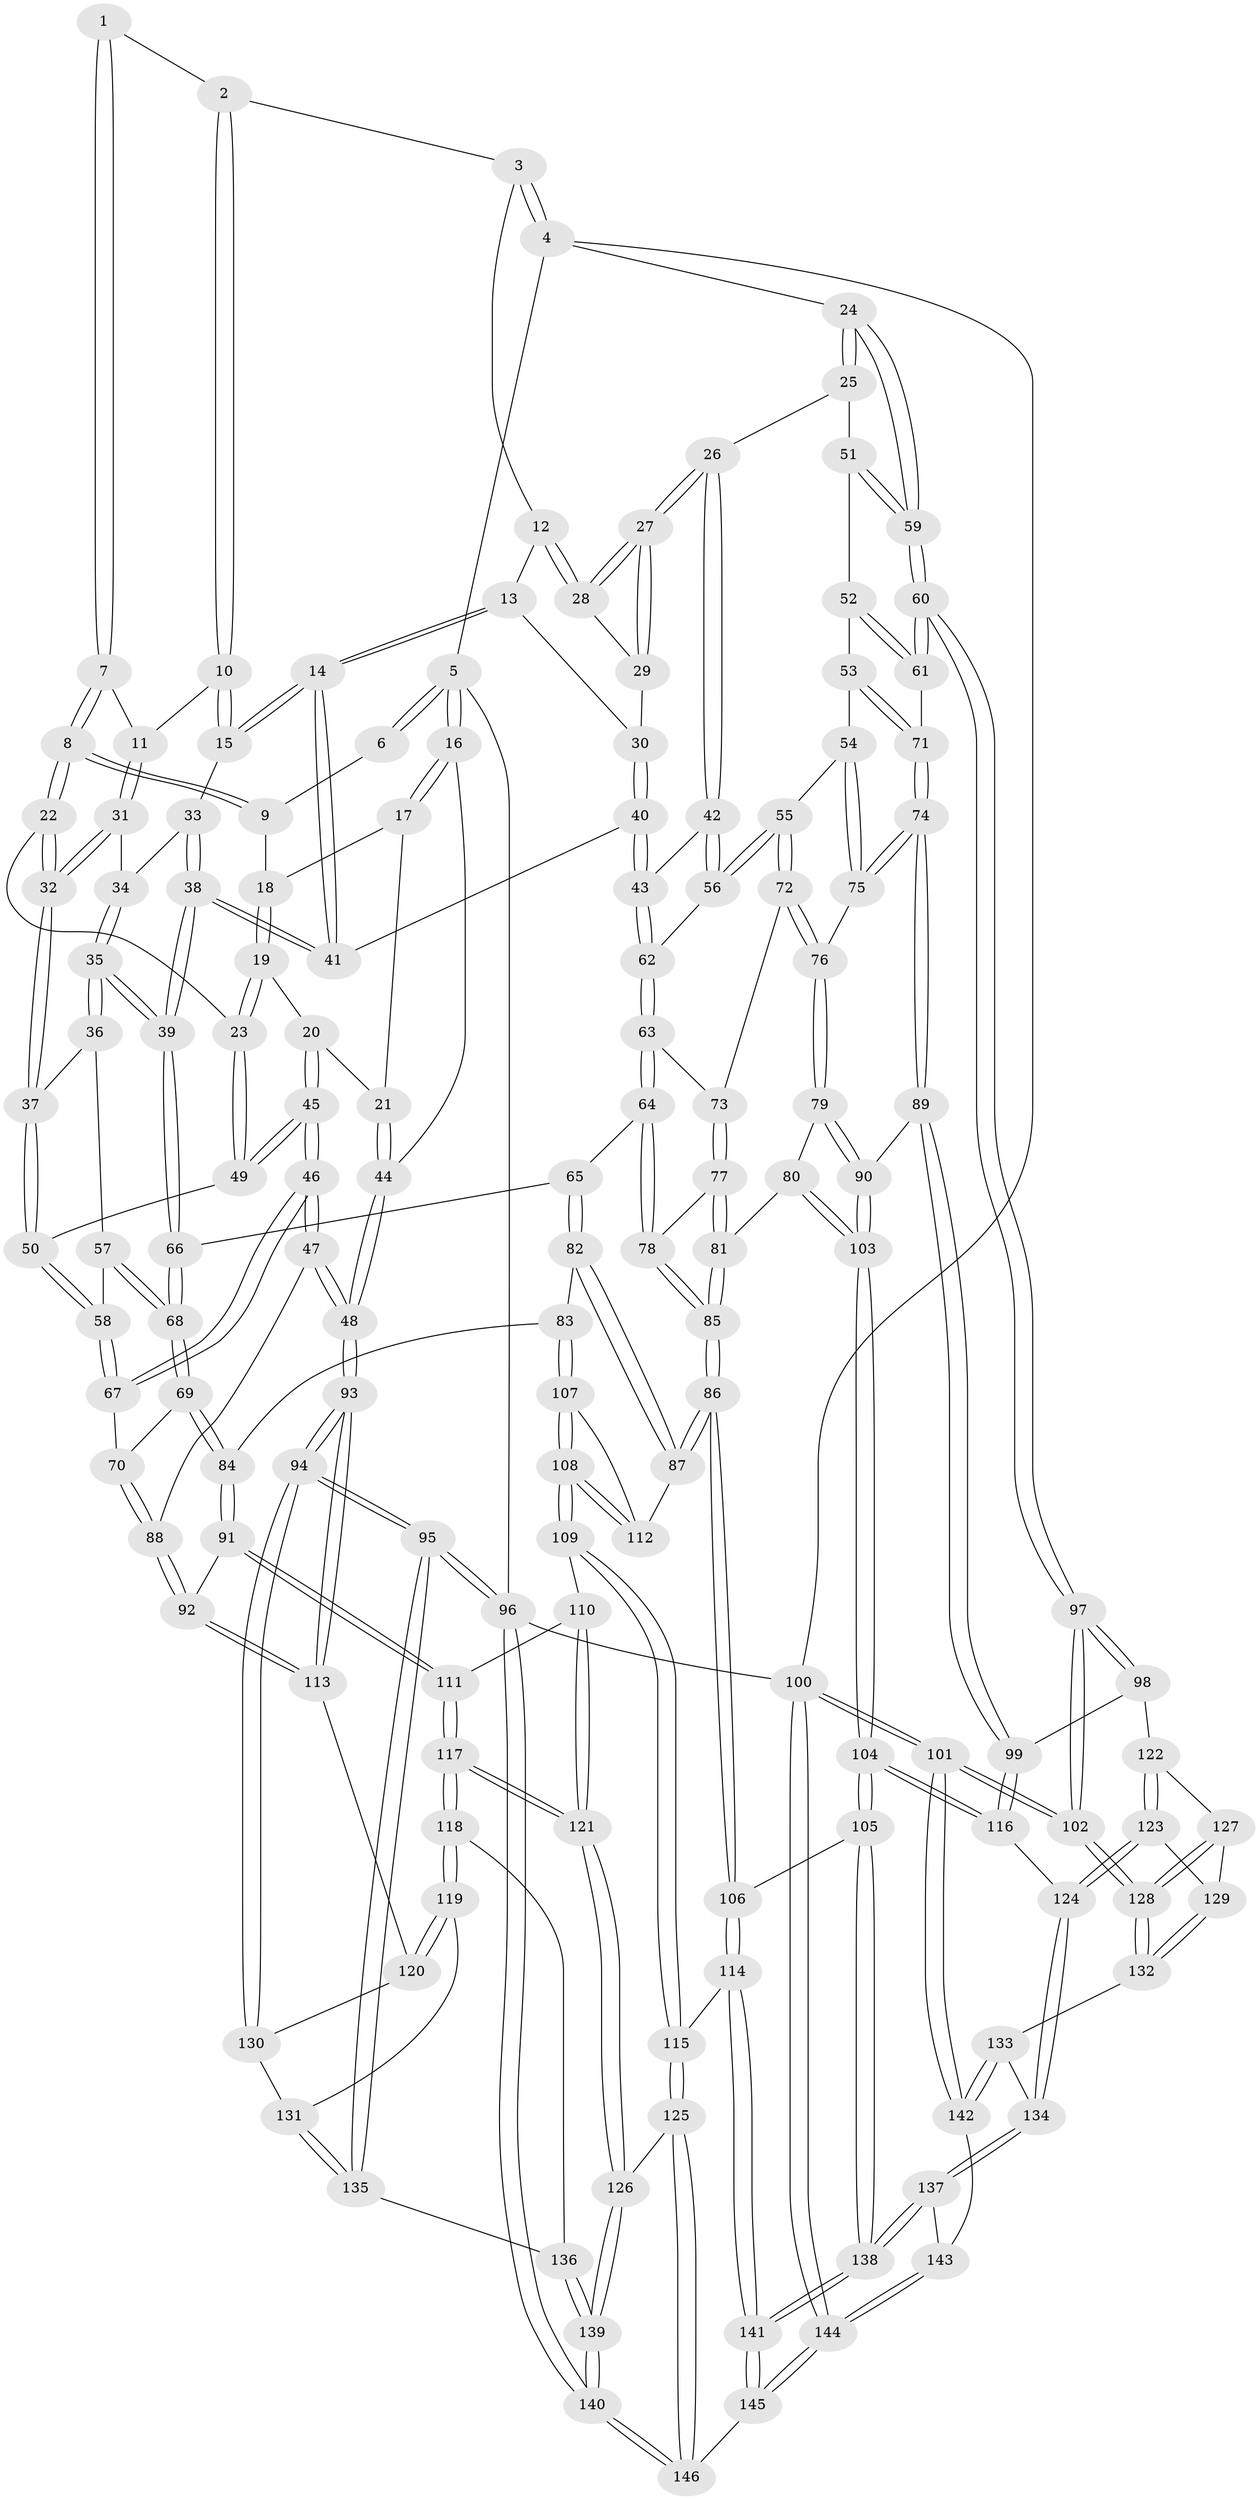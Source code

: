// coarse degree distribution, {4: 0.41379310344827586, 10: 0.017241379310344827, 5: 0.29310344827586204, 3: 0.13793103448275862, 6: 0.05172413793103448, 7: 0.017241379310344827, 2: 0.06896551724137931}
// Generated by graph-tools (version 1.1) at 2025/21/03/04/25 18:21:33]
// undirected, 146 vertices, 362 edges
graph export_dot {
graph [start="1"]
  node [color=gray90,style=filled];
  1 [pos="+0.22574521604192932+0"];
  2 [pos="+0.3738817892935635+0"];
  3 [pos="+0.6783598832560475+0"];
  4 [pos="+1+0"];
  5 [pos="+0+0"];
  6 [pos="+0.1174493832529027+0"];
  7 [pos="+0.20663890839763607+0.026033605245573726"];
  8 [pos="+0.19022436191529685+0.055443831869819174"];
  9 [pos="+0.07155079983121514+0.04432188011929021"];
  10 [pos="+0.39849801229345144+0.010691032528891416"];
  11 [pos="+0.3184803926425078+0.08493583214668658"];
  12 [pos="+0.6742544543224616+0"];
  13 [pos="+0.5726905848005601+0.039362796149192254"];
  14 [pos="+0.49075609832953077+0.11605604745658296"];
  15 [pos="+0.4680728113959545+0.10296687933917686"];
  16 [pos="+0+0"];
  17 [pos="+0.04538141977336007+0.05540372059033138"];
  18 [pos="+0.06021088916039981+0.0545906618518034"];
  19 [pos="+0.09544542035769586+0.13890341981050122"];
  20 [pos="+0.046329428224503304+0.16211365055616436"];
  21 [pos="+0+0.1370829853488405"];
  22 [pos="+0.17717046220754726+0.12971420065375652"];
  23 [pos="+0.16077554624160825+0.14296873914065505"];
  24 [pos="+1+0"];
  25 [pos="+0.926529341635308+0.13487363396800608"];
  26 [pos="+0.7981223426094155+0.1554978509322543"];
  27 [pos="+0.795819049354348+0.15222359941328076"];
  28 [pos="+0.677664348609959+0"];
  29 [pos="+0.6304620204701022+0.13898028993655223"];
  30 [pos="+0.6182006871895034+0.14968242749347938"];
  31 [pos="+0.3200577824418766+0.12478980135569635"];
  32 [pos="+0.27038691789588154+0.17519634971743064"];
  33 [pos="+0.38638000861814975+0.13631741877092124"];
  34 [pos="+0.36351625653936986+0.14338408511272935"];
  35 [pos="+0.37795618902097533+0.26878679105113806"];
  36 [pos="+0.30448073477520615+0.23622673624174104"];
  37 [pos="+0.27814898688138534+0.20319655142813509"];
  38 [pos="+0.4275805319956725+0.26307103479954275"];
  39 [pos="+0.3968214879699265+0.284822271809944"];
  40 [pos="+0.5651341274181544+0.2299785830850791"];
  41 [pos="+0.513861484416033+0.20634755969242657"];
  42 [pos="+0.7936432424791237+0.16528000784066693"];
  43 [pos="+0.5887276185414331+0.25164927260995695"];
  44 [pos="+0+0.13828802940970536"];
  45 [pos="+0.05322588240583654+0.28693672600489545"];
  46 [pos="+0+0.380762240734499"];
  47 [pos="+0+0.39063430034971547"];
  48 [pos="+0+0.43751588756827564"];
  49 [pos="+0.14747517195253565+0.26319239997396554"];
  50 [pos="+0.16578356204489328+0.2749199601653491"];
  51 [pos="+0.9316086417092927+0.28820216304057134"];
  52 [pos="+0.9269551779966464+0.29581446002435446"];
  53 [pos="+0.8800355368298833+0.3255117529710655"];
  54 [pos="+0.8066982295351751+0.3180156101799531"];
  55 [pos="+0.7987682023782126+0.3163271950251468"];
  56 [pos="+0.7956308228586917+0.30558751263891254"];
  57 [pos="+0.2364728026617706+0.30732846654905555"];
  58 [pos="+0.19251542018277482+0.30958047938728356"];
  59 [pos="+1+0.30373216505083406"];
  60 [pos="+1+0.40351299103206245"];
  61 [pos="+1+0.42061390210308774"];
  62 [pos="+0.5986988082688848+0.2880646054862768"];
  63 [pos="+0.5987850218199622+0.35302585101068074"];
  64 [pos="+0.5688749451079598+0.3878625610054555"];
  65 [pos="+0.5004166931411714+0.3983953937440461"];
  66 [pos="+0.39429351601458135+0.3082362321021533"];
  67 [pos="+0.18223061501703963+0.40085400273814553"];
  68 [pos="+0.33770418009468006+0.3804544718589635"];
  69 [pos="+0.32807223447853406+0.41182482274703575"];
  70 [pos="+0.19419408615828326+0.4169793606196682"];
  71 [pos="+0.9617986903662661+0.43787403254018714"];
  72 [pos="+0.7717777067604931+0.37669581035148025"];
  73 [pos="+0.6828828968485221+0.3904548320182938"];
  74 [pos="+0.952280512884769+0.4449245514675253"];
  75 [pos="+0.9061345805203759+0.43361732807819586"];
  76 [pos="+0.7896186104752294+0.42735942305220087"];
  77 [pos="+0.6769441788764772+0.46745437688724817"];
  78 [pos="+0.5741883484928293+0.4135946506090143"];
  79 [pos="+0.7865320264899418+0.4590830269735048"];
  80 [pos="+0.7295045897323965+0.5107269019570112"];
  81 [pos="+0.6778360044803572+0.5065370577205538"];
  82 [pos="+0.4688689593218755+0.4521093544018723"];
  83 [pos="+0.3870688288827481+0.49366064873461835"];
  84 [pos="+0.3492102806021727+0.4724034904553924"];
  85 [pos="+0.5951079131824099+0.5544046855564505"];
  86 [pos="+0.5892347510900616+0.5650964637539516"];
  87 [pos="+0.5564848650526099+0.554156907934205"];
  88 [pos="+0.18072612318279146+0.48671940291034793"];
  89 [pos="+0.8902979894462184+0.5603730113072418"];
  90 [pos="+0.882235959717707+0.5587964665642097"];
  91 [pos="+0.2549025538400091+0.5579067196882714"];
  92 [pos="+0.18122821281568996+0.5571364466131973"];
  93 [pos="+0+0.4460031312089798"];
  94 [pos="+0+0.5837822793955956"];
  95 [pos="+0+1"];
  96 [pos="+0+1"];
  97 [pos="+1+0.6069655437348406"];
  98 [pos="+0.9202009142219079+0.6052294088844272"];
  99 [pos="+0.917291786657857+0.6029182681295965"];
  100 [pos="+1+1"];
  101 [pos="+1+1"];
  102 [pos="+1+0.9067350410487371"];
  103 [pos="+0.7682977150884286+0.5972475545271472"];
  104 [pos="+0.7216594203635116+0.6772489235174269"];
  105 [pos="+0.6844321595353221+0.6929703825993656"];
  106 [pos="+0.6078423316330527+0.6862752043968015"];
  107 [pos="+0.3906836593557949+0.501822639184606"];
  108 [pos="+0.4075191125839168+0.5923953417606995"];
  109 [pos="+0.4002509232292833+0.6240950372907105"];
  110 [pos="+0.38726432132699934+0.626856399443965"];
  111 [pos="+0.30141551162185704+0.6164158702472274"];
  112 [pos="+0.5493973944494707+0.5543382017296855"];
  113 [pos="+0.1737276192066427+0.5633050286649581"];
  114 [pos="+0.5307762311877534+0.7590153276277724"];
  115 [pos="+0.5193877703408162+0.7669027626568115"];
  116 [pos="+0.8006407971330053+0.699588738999908"];
  117 [pos="+0.2502984304528485+0.7601163196993191"];
  118 [pos="+0.1957373711555992+0.7199599992096813"];
  119 [pos="+0.16236712990704683+0.6730127979229846"];
  120 [pos="+0.15346331706340752+0.6446438525212829"];
  121 [pos="+0.26926639339153907+0.789076900844268"];
  122 [pos="+0.9220524645872961+0.6271678020359034"];
  123 [pos="+0.8535870407776351+0.716580594984836"];
  124 [pos="+0.8248631676599657+0.7239199358296814"];
  125 [pos="+0.5079281204951244+0.7874060410160851"];
  126 [pos="+0.2915060497012666+0.8422669287881807"];
  127 [pos="+0.9286974028663099+0.6640322387422726"];
  128 [pos="+1+0.8139759706440886"];
  129 [pos="+0.9124335835581914+0.7165580242267715"];
  130 [pos="+0+0.6498862788778504"];
  131 [pos="+0.0666618248296133+0.7352737860011831"];
  132 [pos="+0.9280211882846335+0.7874224119648803"];
  133 [pos="+0.9225686577234089+0.7897543025968188"];
  134 [pos="+0.8442739651816571+0.7844012460412897"];
  135 [pos="+0.0646076250358173+0.7602264024269578"];
  136 [pos="+0.09660740886248828+0.7847693729201426"];
  137 [pos="+0.7924441631316801+0.8439301839065038"];
  138 [pos="+0.7676553109784766+0.8529659868248833"];
  139 [pos="+0.14175426380460351+1"];
  140 [pos="+0.11951791617529071+1"];
  141 [pos="+0.749111758367214+0.886136878058071"];
  142 [pos="+0.894387597778428+0.8661270860103297"];
  143 [pos="+0.862724050662755+0.8750658952935584"];
  144 [pos="+0.8973045742603539+1"];
  145 [pos="+0.6849890944427403+1"];
  146 [pos="+0.6107942099153267+1"];
  1 -- 2;
  1 -- 7;
  1 -- 7;
  2 -- 3;
  2 -- 10;
  2 -- 10;
  3 -- 4;
  3 -- 4;
  3 -- 12;
  4 -- 5;
  4 -- 24;
  4 -- 100;
  5 -- 6;
  5 -- 6;
  5 -- 16;
  5 -- 16;
  5 -- 96;
  6 -- 9;
  7 -- 8;
  7 -- 8;
  7 -- 11;
  8 -- 9;
  8 -- 9;
  8 -- 22;
  8 -- 22;
  9 -- 18;
  10 -- 11;
  10 -- 15;
  10 -- 15;
  11 -- 31;
  11 -- 31;
  12 -- 13;
  12 -- 28;
  12 -- 28;
  13 -- 14;
  13 -- 14;
  13 -- 30;
  14 -- 15;
  14 -- 15;
  14 -- 41;
  14 -- 41;
  15 -- 33;
  16 -- 17;
  16 -- 17;
  16 -- 44;
  17 -- 18;
  17 -- 21;
  18 -- 19;
  18 -- 19;
  19 -- 20;
  19 -- 23;
  19 -- 23;
  20 -- 21;
  20 -- 45;
  20 -- 45;
  21 -- 44;
  21 -- 44;
  22 -- 23;
  22 -- 32;
  22 -- 32;
  23 -- 49;
  23 -- 49;
  24 -- 25;
  24 -- 25;
  24 -- 59;
  24 -- 59;
  25 -- 26;
  25 -- 51;
  26 -- 27;
  26 -- 27;
  26 -- 42;
  26 -- 42;
  27 -- 28;
  27 -- 28;
  27 -- 29;
  27 -- 29;
  28 -- 29;
  29 -- 30;
  30 -- 40;
  30 -- 40;
  31 -- 32;
  31 -- 32;
  31 -- 34;
  32 -- 37;
  32 -- 37;
  33 -- 34;
  33 -- 38;
  33 -- 38;
  34 -- 35;
  34 -- 35;
  35 -- 36;
  35 -- 36;
  35 -- 39;
  35 -- 39;
  36 -- 37;
  36 -- 57;
  37 -- 50;
  37 -- 50;
  38 -- 39;
  38 -- 39;
  38 -- 41;
  38 -- 41;
  39 -- 66;
  39 -- 66;
  40 -- 41;
  40 -- 43;
  40 -- 43;
  42 -- 43;
  42 -- 56;
  42 -- 56;
  43 -- 62;
  43 -- 62;
  44 -- 48;
  44 -- 48;
  45 -- 46;
  45 -- 46;
  45 -- 49;
  45 -- 49;
  46 -- 47;
  46 -- 47;
  46 -- 67;
  46 -- 67;
  47 -- 48;
  47 -- 48;
  47 -- 88;
  48 -- 93;
  48 -- 93;
  49 -- 50;
  50 -- 58;
  50 -- 58;
  51 -- 52;
  51 -- 59;
  51 -- 59;
  52 -- 53;
  52 -- 61;
  52 -- 61;
  53 -- 54;
  53 -- 71;
  53 -- 71;
  54 -- 55;
  54 -- 75;
  54 -- 75;
  55 -- 56;
  55 -- 56;
  55 -- 72;
  55 -- 72;
  56 -- 62;
  57 -- 58;
  57 -- 68;
  57 -- 68;
  58 -- 67;
  58 -- 67;
  59 -- 60;
  59 -- 60;
  60 -- 61;
  60 -- 61;
  60 -- 97;
  60 -- 97;
  61 -- 71;
  62 -- 63;
  62 -- 63;
  63 -- 64;
  63 -- 64;
  63 -- 73;
  64 -- 65;
  64 -- 78;
  64 -- 78;
  65 -- 66;
  65 -- 82;
  65 -- 82;
  66 -- 68;
  66 -- 68;
  67 -- 70;
  68 -- 69;
  68 -- 69;
  69 -- 70;
  69 -- 84;
  69 -- 84;
  70 -- 88;
  70 -- 88;
  71 -- 74;
  71 -- 74;
  72 -- 73;
  72 -- 76;
  72 -- 76;
  73 -- 77;
  73 -- 77;
  74 -- 75;
  74 -- 75;
  74 -- 89;
  74 -- 89;
  75 -- 76;
  76 -- 79;
  76 -- 79;
  77 -- 78;
  77 -- 81;
  77 -- 81;
  78 -- 85;
  78 -- 85;
  79 -- 80;
  79 -- 90;
  79 -- 90;
  80 -- 81;
  80 -- 103;
  80 -- 103;
  81 -- 85;
  81 -- 85;
  82 -- 83;
  82 -- 87;
  82 -- 87;
  83 -- 84;
  83 -- 107;
  83 -- 107;
  84 -- 91;
  84 -- 91;
  85 -- 86;
  85 -- 86;
  86 -- 87;
  86 -- 87;
  86 -- 106;
  86 -- 106;
  87 -- 112;
  88 -- 92;
  88 -- 92;
  89 -- 90;
  89 -- 99;
  89 -- 99;
  90 -- 103;
  90 -- 103;
  91 -- 92;
  91 -- 111;
  91 -- 111;
  92 -- 113;
  92 -- 113;
  93 -- 94;
  93 -- 94;
  93 -- 113;
  93 -- 113;
  94 -- 95;
  94 -- 95;
  94 -- 130;
  94 -- 130;
  95 -- 96;
  95 -- 96;
  95 -- 135;
  95 -- 135;
  96 -- 140;
  96 -- 140;
  96 -- 100;
  97 -- 98;
  97 -- 98;
  97 -- 102;
  97 -- 102;
  98 -- 99;
  98 -- 122;
  99 -- 116;
  99 -- 116;
  100 -- 101;
  100 -- 101;
  100 -- 144;
  100 -- 144;
  101 -- 102;
  101 -- 102;
  101 -- 142;
  101 -- 142;
  102 -- 128;
  102 -- 128;
  103 -- 104;
  103 -- 104;
  104 -- 105;
  104 -- 105;
  104 -- 116;
  104 -- 116;
  105 -- 106;
  105 -- 138;
  105 -- 138;
  106 -- 114;
  106 -- 114;
  107 -- 108;
  107 -- 108;
  107 -- 112;
  108 -- 109;
  108 -- 109;
  108 -- 112;
  108 -- 112;
  109 -- 110;
  109 -- 115;
  109 -- 115;
  110 -- 111;
  110 -- 121;
  110 -- 121;
  111 -- 117;
  111 -- 117;
  113 -- 120;
  114 -- 115;
  114 -- 141;
  114 -- 141;
  115 -- 125;
  115 -- 125;
  116 -- 124;
  117 -- 118;
  117 -- 118;
  117 -- 121;
  117 -- 121;
  118 -- 119;
  118 -- 119;
  118 -- 136;
  119 -- 120;
  119 -- 120;
  119 -- 131;
  120 -- 130;
  121 -- 126;
  121 -- 126;
  122 -- 123;
  122 -- 123;
  122 -- 127;
  123 -- 124;
  123 -- 124;
  123 -- 129;
  124 -- 134;
  124 -- 134;
  125 -- 126;
  125 -- 146;
  125 -- 146;
  126 -- 139;
  126 -- 139;
  127 -- 128;
  127 -- 128;
  127 -- 129;
  128 -- 132;
  128 -- 132;
  129 -- 132;
  129 -- 132;
  130 -- 131;
  131 -- 135;
  131 -- 135;
  132 -- 133;
  133 -- 134;
  133 -- 142;
  133 -- 142;
  134 -- 137;
  134 -- 137;
  135 -- 136;
  136 -- 139;
  136 -- 139;
  137 -- 138;
  137 -- 138;
  137 -- 143;
  138 -- 141;
  138 -- 141;
  139 -- 140;
  139 -- 140;
  140 -- 146;
  140 -- 146;
  141 -- 145;
  141 -- 145;
  142 -- 143;
  143 -- 144;
  143 -- 144;
  144 -- 145;
  144 -- 145;
  145 -- 146;
}
